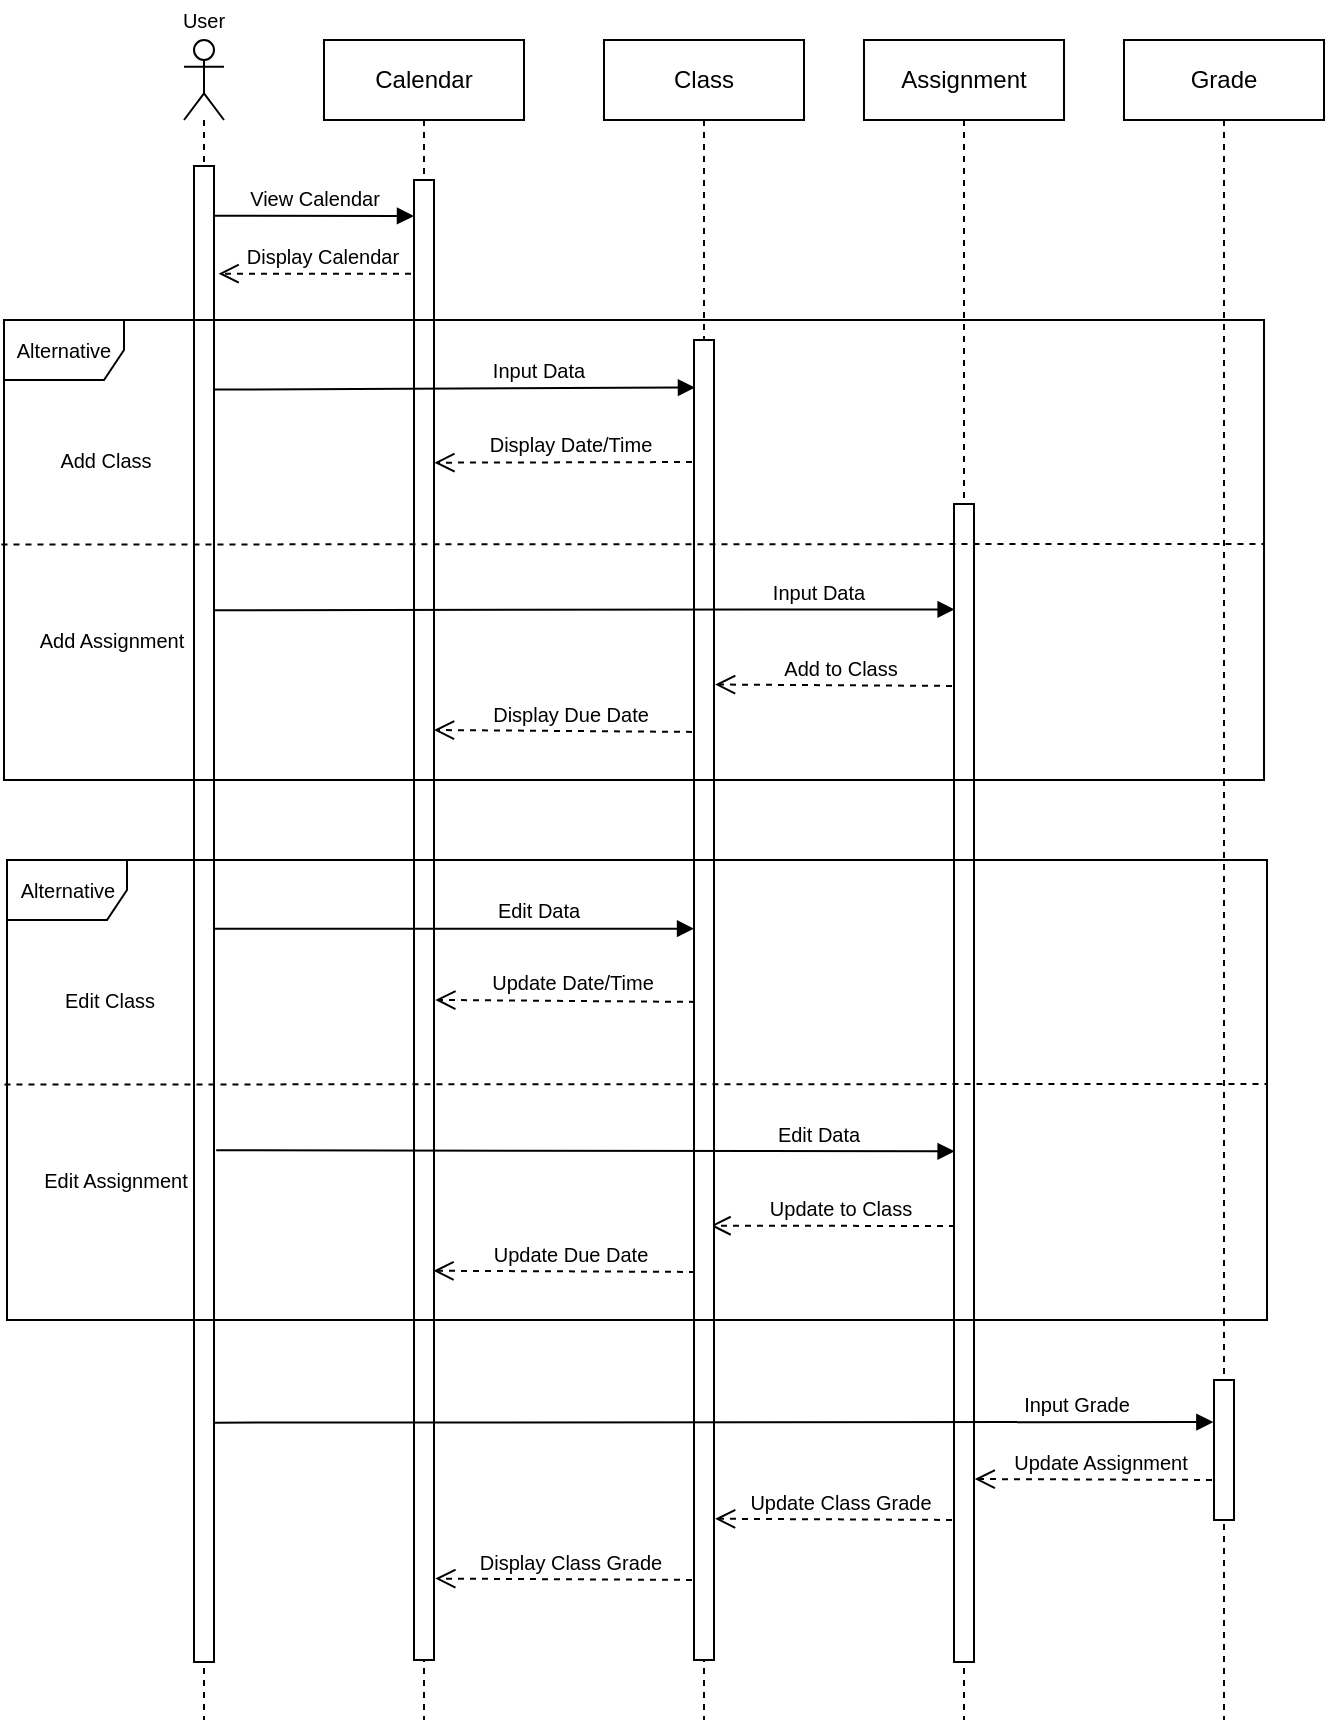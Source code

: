 <mxfile version="12.2.3" type="github" pages="1">
  <diagram id="DYiv6ho6aOKQlm7IbqUo" name="Page-1">
    <mxGraphModel dx="1396" dy="747" grid="1" gridSize="10" guides="1" tooltips="1" connect="1" arrows="1" fold="1" page="1" pageScale="1" pageWidth="850" pageHeight="1100" math="0" shadow="0">
      <root>
        <mxCell id="0"/>
        <mxCell id="1" parent="0"/>
        <mxCell id="kfKHrsnDWXwaTQU-DB87-59" value="Display Class Grade" style="html=1;verticalAlign=bottom;endArrow=open;dashed=1;endSize=8;fontSize=10;entryX=1.066;entryY=0.945;entryDx=0;entryDy=0;entryPerimeter=0;" edge="1" parent="1" target="kfKHrsnDWXwaTQU-DB87-62">
          <mxGeometry relative="1" as="geometry">
            <mxPoint x="420.0" y="810" as="sourcePoint"/>
            <mxPoint x="290" y="811" as="targetPoint"/>
          </mxGeometry>
        </mxCell>
        <mxCell id="kfKHrsnDWXwaTQU-DB87-57" value="Update Class Grade" style="html=1;verticalAlign=bottom;endArrow=open;dashed=1;endSize=8;fontSize=10;entryX=1.054;entryY=0.893;entryDx=0;entryDy=0;entryPerimeter=0;" edge="1" parent="1" target="kfKHrsnDWXwaTQU-DB87-64">
          <mxGeometry relative="1" as="geometry">
            <mxPoint x="550.0" y="780" as="sourcePoint"/>
            <mxPoint x="430" y="780" as="targetPoint"/>
          </mxGeometry>
        </mxCell>
        <mxCell id="kfKHrsnDWXwaTQU-DB87-47" value="Update Assignment&lt;span style=&quot;color: rgba(0 , 0 , 0 , 0) ; font-family: monospace ; font-size: 0px ; background-color: rgb(248 , 249 , 250)&quot;&gt;%3CmxGraphModel%3E%3Croot%3E%3CmxCell%20id%3D%220%22%2F%3E%3CmxCell%20id%3D%221%22%20parent%3D%220%22%2F%3E%3CmxCell%20id%3D%222%22%20value%3D%22Alternative%22%20style%3D%22shape%3DumlFrame%3BwhiteSpace%3Dwrap%3Bhtml%3D1%3BfontSize%3D10%3BverticalAlign%3Dmiddle%3Balign%3Dcenter%3B%22%20vertex%3D%221%22%20parent%3D%221%22%3E%3CmxGeometry%20x%3D%2270%22%20y%3D%22180%22%20width%3D%22630%22%20height%3D%22230%22%20as%3D%22geometry%22%2F%3E%3C%2FmxCell%3E%3CmxCell%20id%3D%223%22%20value%3D%22Input%20Data%22%20style%3D%22html%3D1%3BverticalAlign%3Dbottom%3BendArrow%3Dblock%3BfontSize%3D10%3BexitX%3D1%3BexitY%3D0.494%3BexitDx%3D0%3BexitDy%3D0%3BexitPerimeter%3D0%3B%22%20edge%3D%221%22%20parent%3D%221%22%3E%3CmxGeometry%20x%3D%220.35%22%20width%3D%2280%22%20relative%3D%221%22%20as%3D%22geometry%22%3E%3CmxPoint%20x%3D%22175%22%20y%3D%22214.8%22%20as%3D%22sourcePoint%22%2F%3E%3CmxPoint%20x%3D%22419.5%22%20y%3D%22214.8%22%20as%3D%22targetPoint%22%2F%3E%3CmxPoint%20as%3D%22offset%22%2F%3E%3C%2FmxGeometry%3E%3C%2FmxCell%3E%3CmxCell%20id%3D%224%22%20value%3D%22Display%20Date%2FTime%22%20style%3D%22html%3D1%3BverticalAlign%3Dbottom%3BendArrow%3Dopen%3Bdashed%3D1%3BendSize%3D8%3BfontSize%3D10%3B%22%20edge%3D%221%22%20parent%3D%221%22%3E%3CmxGeometry%20relative%3D%221%22%20as%3D%22geometry%22%3E%3CmxPoint%20x%3D%22420.0%22%20y%3D%22251%22%20as%3D%22sourcePoint%22%2F%3E%3CmxPoint%20x%3D%22279.81%22%20y%3D%22251%22%20as%3D%22targetPoint%22%2F%3E%3C%2FmxGeometry%3E%3C%2FmxCell%3E%3CmxCell%20id%3D%225%22%20value%3D%22Input%20Data%22%20style%3D%22html%3D1%3BverticalAlign%3Dbottom%3BendArrow%3Dblock%3BexitX%3D0.96%3BexitY%3D0.621%3BexitDx%3D0%3BexitDy%3D0%3BexitPerimeter%3D0%3BfontSize%3D10%3B%22%20edge%3D%221%22%20parent%3D%221%22%3E%3CmxGeometry%20x%3D%220.629%22%20width%3D%2280%22%20relative%3D%221%22%20as%3D%22geometry%22%3E%3CmxPoint%20x%3D%22174.6%22%20y%3D%22325.09%22%20as%3D%22sourcePoint%22%2F%3E%3CmxPoint%20x%3D%22549.5%22%20y%3D%22325.09%22%20as%3D%22targetPoint%22%2F%3E%3CmxPoint%20as%3D%22offset%22%2F%3E%3C%2FmxGeometry%3E%3C%2FmxCell%3E%3CmxCell%20id%3D%226%22%20value%3D%22Add%20to%20Class%22%20style%3D%22html%3D1%3BverticalAlign%3Dbottom%3BendArrow%3Dopen%3Bdashed%3D1%3BendSize%3D8%3BfontSize%3D10%3B%22%20edge%3D%221%22%20parent%3D%221%22%3E%3CmxGeometry%20relative%3D%221%22%20as%3D%22geometry%22%3E%3CmxPoint%20x%3D%22550.0%22%20y%3D%22363%22%20as%3D%22sourcePoint%22%2F%3E%3CmxPoint%20x%3D%22419.81%22%20y%3D%22363.0%22%20as%3D%22targetPoint%22%2F%3E%3C%2FmxGeometry%3E%3C%2FmxCell%3E%3CmxCell%20id%3D%227%22%20value%3D%22Display%20Due%20Date%22%20style%3D%22html%3D1%3BverticalAlign%3Dbottom%3BendArrow%3Dopen%3Bdashed%3D1%3BendSize%3D8%3BfontSize%3D10%3BentryX%3D0.5%3BentryY%3D0.564%3BentryDx%3D0%3BentryDy%3D0%3BentryPerimeter%3D0%3B%22%20edge%3D%221%22%20parent%3D%221%22%3E%3CmxGeometry%20relative%3D%221%22%20as%3D%22geometry%22%3E%3CmxPoint%20x%3D%22420.0%22%20y%3D%22386%22%20as%3D%22sourcePoint%22%2F%3E%3CmxPoint%20x%3D%22280%22%20y%3D%22386.2%22%20as%3D%22targetPoint%22%2F%3E%3C%2FmxGeometry%3E%3C%2FmxCell%3E%3CmxCell%20id%3D%228%22%20value%3D%22%22%20style%3D%22endArrow%3Dnone%3Bdashed%3D1%3Bhtml%3D1%3BfontSize%3D10%3BexitX%3D-0.002%3BexitY%3D0.488%3BexitDx%3D0%3BexitDy%3D0%3BexitPerimeter%3D0%3B%22%20edge%3D%221%22%20source%3D%222%22%20parent%3D%221%22%3E%3CmxGeometry%20width%3D%2250%22%20height%3D%2250%22%20relative%3D%221%22%20as%3D%22geometry%22%3E%3CmxPoint%20x%3D%2291%22%20y%3D%22292%22%20as%3D%22sourcePoint%22%2F%3E%3CmxPoint%20x%3D%22700.0%22%20y%3D%22292%22%20as%3D%22targetPoint%22%2F%3E%3C%2FmxGeometry%3E%3C%2FmxCell%3E%3CmxCell%20id%3D%229%22%20value%3D%22Add%20Class%22%20style%3D%22text%3Bhtml%3D1%3BstrokeColor%3Dnone%3BfillColor%3Dnone%3Balign%3Dcenter%3BverticalAlign%3Dmiddle%3BwhiteSpace%3Dwrap%3Brounded%3D0%3BfontSize%3D10%3B%22%20vertex%3D%221%22%20parent%3D%221%22%3E%3CmxGeometry%20x%3D%2281%22%20y%3D%22220%22%20width%3D%2280%22%20height%3D%2260%22%20as%3D%22geometry%22%2F%3E%3C%2FmxCell%3E%3CmxCell%20id%3D%2210%22%20value%3D%22Add%20Assignment%22%20style%3D%22text%3Bhtml%3D1%3BstrokeColor%3Dnone%3BfillColor%3Dnone%3Balign%3Dcenter%3BverticalAlign%3Dmiddle%3BwhiteSpace%3Dwrap%3Brounded%3D0%3BfontSize%3D10%3B%22%20vertex%3D%221%22%20parent%3D%221%22%3E%3CmxGeometry%20x%3D%2284%22%20y%3D%22310%22%20width%3D%2280%22%20height%3D%2260%22%20as%3D%22geometry%22%2F%3E%3C%2FmxCell%3E%3C%2Froot%3E%3C%2FmxGraphModel%3E&lt;/span&gt;" style="html=1;verticalAlign=bottom;endArrow=open;dashed=1;endSize=8;fontSize=10;entryX=1.037;entryY=0.842;entryDx=0;entryDy=0;entryPerimeter=0;" edge="1" parent="1" target="kfKHrsnDWXwaTQU-DB87-65">
          <mxGeometry relative="1" as="geometry">
            <mxPoint x="680" y="760" as="sourcePoint"/>
            <mxPoint x="560" y="760" as="targetPoint"/>
          </mxGeometry>
        </mxCell>
        <mxCell id="kfKHrsnDWXwaTQU-DB87-41" value="Update Due Date" style="html=1;verticalAlign=bottom;endArrow=open;dashed=1;endSize=8;fontSize=10;entryX=0.974;entryY=0.737;entryDx=0;entryDy=0;entryPerimeter=0;" edge="1" parent="1" target="kfKHrsnDWXwaTQU-DB87-62">
          <mxGeometry relative="1" as="geometry">
            <mxPoint x="421.5" y="656" as="sourcePoint"/>
            <mxPoint x="290" y="656" as="targetPoint"/>
          </mxGeometry>
        </mxCell>
        <mxCell id="kfKHrsnDWXwaTQU-DB87-40" value="Update to Class" style="html=1;verticalAlign=bottom;endArrow=open;dashed=1;endSize=8;fontSize=10;entryX=0.826;entryY=0.671;entryDx=0;entryDy=0;entryPerimeter=0;" edge="1" parent="1" target="kfKHrsnDWXwaTQU-DB87-64">
          <mxGeometry relative="1" as="geometry">
            <mxPoint x="551.5" y="633" as="sourcePoint"/>
            <mxPoint x="430" y="633" as="targetPoint"/>
          </mxGeometry>
        </mxCell>
        <mxCell id="kfKHrsnDWXwaTQU-DB87-7" value="Add to Class" style="html=1;verticalAlign=bottom;endArrow=open;dashed=1;endSize=8;fontSize=10;entryX=1.054;entryY=0.261;entryDx=0;entryDy=0;entryPerimeter=0;" edge="1" parent="1" target="kfKHrsnDWXwaTQU-DB87-64">
          <mxGeometry relative="1" as="geometry">
            <mxPoint x="550" y="363" as="sourcePoint"/>
            <mxPoint x="430" y="363" as="targetPoint"/>
          </mxGeometry>
        </mxCell>
        <mxCell id="kfKHrsnDWXwaTQU-DB87-38" value="Update Date/Time" style="html=1;verticalAlign=bottom;endArrow=open;dashed=1;endSize=8;fontSize=10;entryX=1.066;entryY=0.554;entryDx=0;entryDy=0;entryPerimeter=0;" edge="1" parent="1" target="kfKHrsnDWXwaTQU-DB87-62">
          <mxGeometry relative="1" as="geometry">
            <mxPoint x="421.5" y="521" as="sourcePoint"/>
            <mxPoint x="290" y="521" as="targetPoint"/>
          </mxGeometry>
        </mxCell>
        <mxCell id="kfKHrsnDWXwaTQU-DB87-8" value="Display Due Date" style="html=1;verticalAlign=bottom;endArrow=open;dashed=1;endSize=8;fontSize=10;" edge="1" parent="1">
          <mxGeometry relative="1" as="geometry">
            <mxPoint x="420" y="386" as="sourcePoint"/>
            <mxPoint x="285" y="385" as="targetPoint"/>
          </mxGeometry>
        </mxCell>
        <mxCell id="kfKHrsnDWXwaTQU-DB87-1" value="Display Date/Time" style="html=1;verticalAlign=bottom;endArrow=open;dashed=1;endSize=8;fontSize=10;entryX=1.02;entryY=0.191;entryDx=0;entryDy=0;entryPerimeter=0;" edge="1" parent="1" target="kfKHrsnDWXwaTQU-DB87-62">
          <mxGeometry relative="1" as="geometry">
            <mxPoint x="420" y="251" as="sourcePoint"/>
            <mxPoint x="290" y="251" as="targetPoint"/>
          </mxGeometry>
        </mxCell>
        <mxCell id="WDv6F4QW04f4AdGiOpo--10" value="Display Calendar" style="html=1;verticalAlign=bottom;endArrow=open;dashed=1;endSize=8;entryX=1.229;entryY=0.196;entryDx=0;entryDy=0;entryPerimeter=0;fontSize=10;" parent="1" edge="1" source="WDv6F4QW04f4AdGiOpo--2">
          <mxGeometry relative="1" as="geometry">
            <mxPoint x="280" y="150" as="sourcePoint"/>
            <mxPoint x="177.29" y="156.84" as="targetPoint"/>
          </mxGeometry>
        </mxCell>
        <mxCell id="WDv6F4QW04f4AdGiOpo--1" value="" style="shape=umlLifeline;participant=umlActor;perimeter=lifelinePerimeter;whiteSpace=wrap;html=1;container=1;collapsible=0;recursiveResize=0;verticalAlign=top;spacingTop=36;labelBackgroundColor=#ffffff;outlineConnect=0;" parent="1" vertex="1">
          <mxGeometry x="160" y="40" width="20" height="840" as="geometry"/>
        </mxCell>
        <mxCell id="kfKHrsnDWXwaTQU-DB87-60" value="" style="html=1;points=[];perimeter=orthogonalPerimeter;fontSize=10;align=center;" vertex="1" parent="WDv6F4QW04f4AdGiOpo--1">
          <mxGeometry x="5" y="63" width="10" height="748" as="geometry"/>
        </mxCell>
        <mxCell id="WDv6F4QW04f4AdGiOpo--2" value="Calendar" style="shape=umlLifeline;perimeter=lifelinePerimeter;whiteSpace=wrap;html=1;container=1;collapsible=0;recursiveResize=0;outlineConnect=0;" parent="1" vertex="1">
          <mxGeometry x="230" y="40" width="100" height="840" as="geometry"/>
        </mxCell>
        <mxCell id="kfKHrsnDWXwaTQU-DB87-62" value="" style="html=1;points=[];perimeter=orthogonalPerimeter;fontSize=10;align=center;" vertex="1" parent="WDv6F4QW04f4AdGiOpo--2">
          <mxGeometry x="45" y="70" width="10" height="740" as="geometry"/>
        </mxCell>
        <mxCell id="WDv6F4QW04f4AdGiOpo--3" value="Class" style="shape=umlLifeline;perimeter=lifelinePerimeter;whiteSpace=wrap;html=1;container=1;collapsible=0;recursiveResize=0;outlineConnect=0;" parent="1" vertex="1">
          <mxGeometry x="370" y="40" width="100" height="840" as="geometry"/>
        </mxCell>
        <mxCell id="kfKHrsnDWXwaTQU-DB87-64" value="" style="html=1;points=[];perimeter=orthogonalPerimeter;fontSize=10;align=center;" vertex="1" parent="WDv6F4QW04f4AdGiOpo--3">
          <mxGeometry x="45" y="150" width="10" height="660" as="geometry"/>
        </mxCell>
        <mxCell id="WDv6F4QW04f4AdGiOpo--4" value="Assignment" style="shape=umlLifeline;perimeter=lifelinePerimeter;whiteSpace=wrap;html=1;container=1;collapsible=0;recursiveResize=0;outlineConnect=0;" parent="1" vertex="1">
          <mxGeometry x="500" y="40" width="100" height="840" as="geometry"/>
        </mxCell>
        <mxCell id="kfKHrsnDWXwaTQU-DB87-65" value="" style="html=1;points=[];perimeter=orthogonalPerimeter;fontSize=10;align=center;" vertex="1" parent="WDv6F4QW04f4AdGiOpo--4">
          <mxGeometry x="45" y="232" width="10" height="579" as="geometry"/>
        </mxCell>
        <mxCell id="WDv6F4QW04f4AdGiOpo--8" value="Grade" style="shape=umlLifeline;perimeter=lifelinePerimeter;whiteSpace=wrap;html=1;container=1;collapsible=0;recursiveResize=0;outlineConnect=0;" parent="1" vertex="1">
          <mxGeometry x="630" y="40" width="100" height="840" as="geometry"/>
        </mxCell>
        <mxCell id="kfKHrsnDWXwaTQU-DB87-66" value="" style="html=1;points=[];perimeter=orthogonalPerimeter;fontSize=10;align=center;" vertex="1" parent="WDv6F4QW04f4AdGiOpo--8">
          <mxGeometry x="45" y="670" width="10" height="70" as="geometry"/>
        </mxCell>
        <mxCell id="WDv6F4QW04f4AdGiOpo--9" value="View Calendar" style="html=1;verticalAlign=bottom;endArrow=block;exitX=1;exitY=0.096;exitDx=0;exitDy=0;exitPerimeter=0;fontSize=10;" parent="1" edge="1">
          <mxGeometry width="80" relative="1" as="geometry">
            <mxPoint x="175" y="127.84" as="sourcePoint"/>
            <mxPoint x="275" y="128" as="targetPoint"/>
          </mxGeometry>
        </mxCell>
        <mxCell id="WDv6F4QW04f4AdGiOpo--16" value="Input Data" style="html=1;verticalAlign=bottom;endArrow=block;fontSize=10;exitX=1;exitY=0.494;exitDx=0;exitDy=0;exitPerimeter=0;entryX=0.049;entryY=0.036;entryDx=0;entryDy=0;entryPerimeter=0;" parent="1" edge="1" target="kfKHrsnDWXwaTQU-DB87-64">
          <mxGeometry x="0.35" width="80" relative="1" as="geometry">
            <mxPoint x="175" y="214.8" as="sourcePoint"/>
            <mxPoint x="410" y="215" as="targetPoint"/>
            <mxPoint as="offset"/>
          </mxGeometry>
        </mxCell>
        <mxCell id="kfKHrsnDWXwaTQU-DB87-2" value="Input Data" style="html=1;verticalAlign=bottom;endArrow=block;exitX=0.96;exitY=0.621;exitDx=0;exitDy=0;exitPerimeter=0;fontSize=10;entryX=0.031;entryY=0.091;entryDx=0;entryDy=0;entryPerimeter=0;" edge="1" parent="1" target="kfKHrsnDWXwaTQU-DB87-65">
          <mxGeometry x="0.629" width="80" relative="1" as="geometry">
            <mxPoint x="174.6" y="325.09" as="sourcePoint"/>
            <mxPoint x="540" y="325" as="targetPoint"/>
            <mxPoint as="offset"/>
          </mxGeometry>
        </mxCell>
        <mxCell id="kfKHrsnDWXwaTQU-DB87-13" value="Add Class" style="text;html=1;strokeColor=none;fillColor=none;align=center;verticalAlign=middle;whiteSpace=wrap;rounded=0;fontSize=10;" vertex="1" parent="1">
          <mxGeometry x="81" y="220" width="80" height="60" as="geometry"/>
        </mxCell>
        <mxCell id="kfKHrsnDWXwaTQU-DB87-16" value="Add Assignment" style="text;html=1;strokeColor=none;fillColor=none;align=center;verticalAlign=middle;whiteSpace=wrap;rounded=0;fontSize=10;" vertex="1" parent="1">
          <mxGeometry x="84" y="310" width="80" height="60" as="geometry"/>
        </mxCell>
        <mxCell id="kfKHrsnDWXwaTQU-DB87-37" value="Edit Data" style="html=1;verticalAlign=bottom;endArrow=block;fontSize=10;entryX=0.003;entryY=0.446;entryDx=0;entryDy=0;entryPerimeter=0;" edge="1" parent="1" source="kfKHrsnDWXwaTQU-DB87-60" target="kfKHrsnDWXwaTQU-DB87-64">
          <mxGeometry x="0.35" width="80" relative="1" as="geometry">
            <mxPoint x="176.5" y="484.8" as="sourcePoint"/>
            <mxPoint x="410" y="485" as="targetPoint"/>
            <mxPoint as="offset"/>
          </mxGeometry>
        </mxCell>
        <mxCell id="kfKHrsnDWXwaTQU-DB87-39" value="Edit Data" style="html=1;verticalAlign=bottom;endArrow=block;exitX=0.96;exitY=0.621;exitDx=0;exitDy=0;exitPerimeter=0;fontSize=10;entryX=0.031;entryY=0.559;entryDx=0;entryDy=0;entryPerimeter=0;" edge="1" parent="1" target="kfKHrsnDWXwaTQU-DB87-65">
          <mxGeometry x="0.629" width="80" relative="1" as="geometry">
            <mxPoint x="176.1" y="595.09" as="sourcePoint"/>
            <mxPoint x="540" y="595" as="targetPoint"/>
            <mxPoint as="offset"/>
          </mxGeometry>
        </mxCell>
        <mxCell id="kfKHrsnDWXwaTQU-DB87-43" value="Edit Class" style="text;html=1;strokeColor=none;fillColor=none;align=center;verticalAlign=middle;whiteSpace=wrap;rounded=0;fontSize=10;" vertex="1" parent="1">
          <mxGeometry x="82.5" y="490" width="80" height="60" as="geometry"/>
        </mxCell>
        <mxCell id="kfKHrsnDWXwaTQU-DB87-44" value="Edit Assignment" style="text;html=1;strokeColor=none;fillColor=none;align=center;verticalAlign=middle;whiteSpace=wrap;rounded=0;fontSize=10;" vertex="1" parent="1">
          <mxGeometry x="85.5" y="580" width="80" height="60" as="geometry"/>
        </mxCell>
        <mxCell id="kfKHrsnDWXwaTQU-DB87-11" value="" style="endArrow=none;dashed=1;html=1;fontSize=10;exitX=-0.002;exitY=0.488;exitDx=0;exitDy=0;exitPerimeter=0;" edge="1" parent="1" source="kfKHrsnDWXwaTQU-DB87-9">
          <mxGeometry width="50" height="50" relative="1" as="geometry">
            <mxPoint x="91" y="292" as="sourcePoint"/>
            <mxPoint x="700" y="292" as="targetPoint"/>
          </mxGeometry>
        </mxCell>
        <mxCell id="kfKHrsnDWXwaTQU-DB87-9" value="Alternative" style="shape=umlFrame;whiteSpace=wrap;html=1;fontSize=10;verticalAlign=middle;align=center;" vertex="1" parent="1">
          <mxGeometry x="70" y="180" width="630" height="230" as="geometry"/>
        </mxCell>
        <mxCell id="kfKHrsnDWXwaTQU-DB87-42" value="" style="endArrow=none;dashed=1;html=1;fontSize=10;exitX=-0.002;exitY=0.488;exitDx=0;exitDy=0;exitPerimeter=0;" edge="1" parent="1" source="kfKHrsnDWXwaTQU-DB87-36">
          <mxGeometry width="50" height="50" relative="1" as="geometry">
            <mxPoint x="92.5" y="562" as="sourcePoint"/>
            <mxPoint x="701.5" y="562" as="targetPoint"/>
          </mxGeometry>
        </mxCell>
        <mxCell id="kfKHrsnDWXwaTQU-DB87-36" value="Alternative" style="shape=umlFrame;whiteSpace=wrap;html=1;fontSize=10;verticalAlign=middle;align=center;" vertex="1" parent="1">
          <mxGeometry x="71.5" y="450" width="630" height="230" as="geometry"/>
        </mxCell>
        <mxCell id="kfKHrsnDWXwaTQU-DB87-46" value="Input Grade" style="html=1;verticalAlign=bottom;endArrow=block;fontSize=10;entryX=-0.031;entryY=0.3;entryDx=0;entryDy=0;entryPerimeter=0;exitX=1.048;exitY=0.84;exitDx=0;exitDy=0;exitPerimeter=0;" edge="1" parent="1" source="kfKHrsnDWXwaTQU-DB87-60" target="kfKHrsnDWXwaTQU-DB87-66">
          <mxGeometry x="0.727" width="80" relative="1" as="geometry">
            <mxPoint x="180" y="731" as="sourcePoint"/>
            <mxPoint x="250" y="730" as="targetPoint"/>
            <mxPoint as="offset"/>
          </mxGeometry>
        </mxCell>
        <mxCell id="kfKHrsnDWXwaTQU-DB87-67" value="User" style="text;html=1;strokeColor=none;fillColor=none;align=center;verticalAlign=middle;whiteSpace=wrap;rounded=0;fontSize=10;" vertex="1" parent="1">
          <mxGeometry x="150" y="20" width="40" height="20" as="geometry"/>
        </mxCell>
      </root>
    </mxGraphModel>
  </diagram>
</mxfile>
